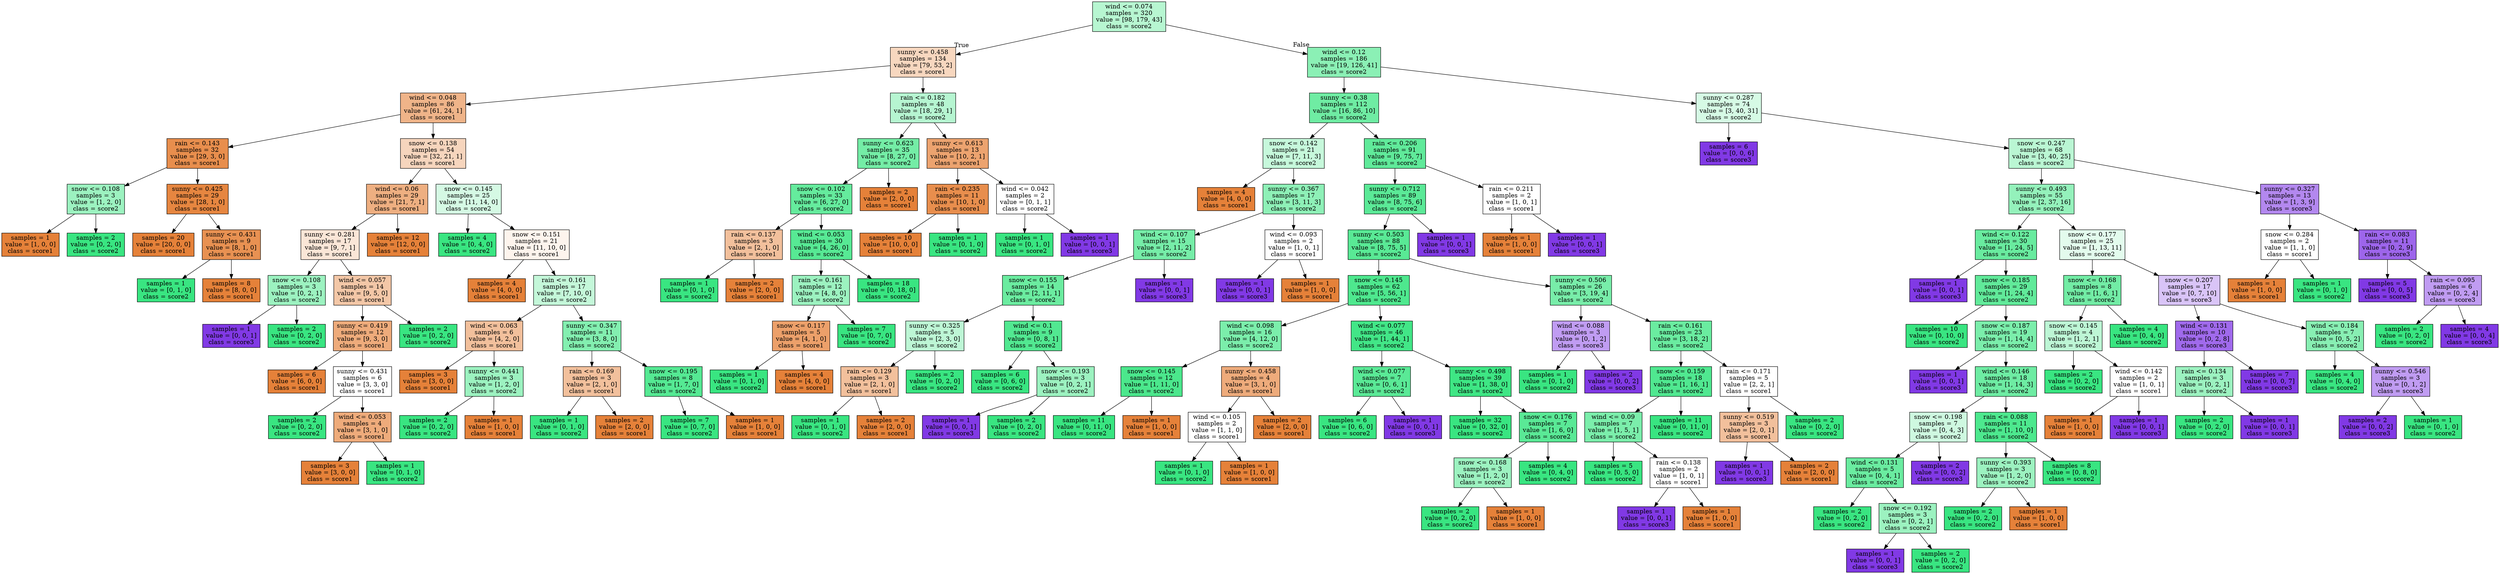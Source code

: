 digraph Tree {
node [shape=box, style="filled", color="black"] ;
0 [label="wind <= 0.074\nsamples = 320\nvalue = [98, 179, 43]\nclass = score2", fillcolor="#b7f6d1"] ;
1 [label="sunny <= 0.458\nsamples = 134\nvalue = [79, 53, 2]\nclass = score1", fillcolor="#f7d7bf"] ;
0 -> 1 [labeldistance=2.5, labelangle=45, headlabel="True"] ;
2 [label="wind <= 0.048\nsamples = 86\nvalue = [61, 24, 1]\nclass = score1", fillcolor="#efb489"] ;
1 -> 2 ;
3 [label="rain <= 0.143\nsamples = 32\nvalue = [29, 3, 0]\nclass = score1", fillcolor="#e88e4d"] ;
2 -> 3 ;
4 [label="snow <= 0.108\nsamples = 3\nvalue = [1, 2, 0]\nclass = score2", fillcolor="#9cf2c0"] ;
3 -> 4 ;
5 [label="samples = 1\nvalue = [1, 0, 0]\nclass = score1", fillcolor="#e58139"] ;
4 -> 5 ;
6 [label="samples = 2\nvalue = [0, 2, 0]\nclass = score2", fillcolor="#39e581"] ;
4 -> 6 ;
7 [label="sunny <= 0.425\nsamples = 29\nvalue = [28, 1, 0]\nclass = score1", fillcolor="#e68640"] ;
3 -> 7 ;
8 [label="samples = 20\nvalue = [20, 0, 0]\nclass = score1", fillcolor="#e58139"] ;
7 -> 8 ;
9 [label="sunny <= 0.431\nsamples = 9\nvalue = [8, 1, 0]\nclass = score1", fillcolor="#e89152"] ;
7 -> 9 ;
10 [label="samples = 1\nvalue = [0, 1, 0]\nclass = score2", fillcolor="#39e581"] ;
9 -> 10 ;
11 [label="samples = 8\nvalue = [8, 0, 0]\nclass = score1", fillcolor="#e58139"] ;
9 -> 11 ;
12 [label="snow <= 0.138\nsamples = 54\nvalue = [32, 21, 1]\nclass = score1", fillcolor="#f6d5bd"] ;
2 -> 12 ;
13 [label="wind <= 0.06\nsamples = 29\nvalue = [21, 7, 1]\nclass = score1", fillcolor="#eeaf81"] ;
12 -> 13 ;
14 [label="sunny <= 0.281\nsamples = 17\nvalue = [9, 7, 1]\nclass = score1", fillcolor="#fae6d7"] ;
13 -> 14 ;
15 [label="snow <= 0.108\nsamples = 3\nvalue = [0, 2, 1]\nclass = score2", fillcolor="#9cf2c0"] ;
14 -> 15 ;
16 [label="samples = 1\nvalue = [0, 0, 1]\nclass = score3", fillcolor="#8139e5"] ;
15 -> 16 ;
17 [label="samples = 2\nvalue = [0, 2, 0]\nclass = score2", fillcolor="#39e581"] ;
15 -> 17 ;
18 [label="wind <= 0.057\nsamples = 14\nvalue = [9, 5, 0]\nclass = score1", fillcolor="#f3c7a7"] ;
14 -> 18 ;
19 [label="sunny <= 0.419\nsamples = 12\nvalue = [9, 3, 0]\nclass = score1", fillcolor="#eeab7b"] ;
18 -> 19 ;
20 [label="samples = 6\nvalue = [6, 0, 0]\nclass = score1", fillcolor="#e58139"] ;
19 -> 20 ;
21 [label="sunny <= 0.431\nsamples = 6\nvalue = [3, 3, 0]\nclass = score1", fillcolor="#ffffff"] ;
19 -> 21 ;
22 [label="samples = 2\nvalue = [0, 2, 0]\nclass = score2", fillcolor="#39e581"] ;
21 -> 22 ;
23 [label="wind <= 0.053\nsamples = 4\nvalue = [3, 1, 0]\nclass = score1", fillcolor="#eeab7b"] ;
21 -> 23 ;
24 [label="samples = 3\nvalue = [3, 0, 0]\nclass = score1", fillcolor="#e58139"] ;
23 -> 24 ;
25 [label="samples = 1\nvalue = [0, 1, 0]\nclass = score2", fillcolor="#39e581"] ;
23 -> 25 ;
26 [label="samples = 2\nvalue = [0, 2, 0]\nclass = score2", fillcolor="#39e581"] ;
18 -> 26 ;
27 [label="samples = 12\nvalue = [12, 0, 0]\nclass = score1", fillcolor="#e58139"] ;
13 -> 27 ;
28 [label="snow <= 0.145\nsamples = 25\nvalue = [11, 14, 0]\nclass = score2", fillcolor="#d5f9e4"] ;
12 -> 28 ;
29 [label="samples = 4\nvalue = [0, 4, 0]\nclass = score2", fillcolor="#39e581"] ;
28 -> 29 ;
30 [label="snow <= 0.151\nsamples = 21\nvalue = [11, 10, 0]\nclass = score1", fillcolor="#fdf4ed"] ;
28 -> 30 ;
31 [label="samples = 4\nvalue = [4, 0, 0]\nclass = score1", fillcolor="#e58139"] ;
30 -> 31 ;
32 [label="rain <= 0.161\nsamples = 17\nvalue = [7, 10, 0]\nclass = score2", fillcolor="#c4f7d9"] ;
30 -> 32 ;
33 [label="wind <= 0.063\nsamples = 6\nvalue = [4, 2, 0]\nclass = score1", fillcolor="#f2c09c"] ;
32 -> 33 ;
34 [label="samples = 3\nvalue = [3, 0, 0]\nclass = score1", fillcolor="#e58139"] ;
33 -> 34 ;
35 [label="sunny <= 0.441\nsamples = 3\nvalue = [1, 2, 0]\nclass = score2", fillcolor="#9cf2c0"] ;
33 -> 35 ;
36 [label="samples = 2\nvalue = [0, 2, 0]\nclass = score2", fillcolor="#39e581"] ;
35 -> 36 ;
37 [label="samples = 1\nvalue = [1, 0, 0]\nclass = score1", fillcolor="#e58139"] ;
35 -> 37 ;
38 [label="sunny <= 0.347\nsamples = 11\nvalue = [3, 8, 0]\nclass = score2", fillcolor="#83efb0"] ;
32 -> 38 ;
39 [label="rain <= 0.169\nsamples = 3\nvalue = [2, 1, 0]\nclass = score1", fillcolor="#f2c09c"] ;
38 -> 39 ;
40 [label="samples = 1\nvalue = [0, 1, 0]\nclass = score2", fillcolor="#39e581"] ;
39 -> 40 ;
41 [label="samples = 2\nvalue = [2, 0, 0]\nclass = score1", fillcolor="#e58139"] ;
39 -> 41 ;
42 [label="snow <= 0.195\nsamples = 8\nvalue = [1, 7, 0]\nclass = score2", fillcolor="#55e993"] ;
38 -> 42 ;
43 [label="samples = 7\nvalue = [0, 7, 0]\nclass = score2", fillcolor="#39e581"] ;
42 -> 43 ;
44 [label="samples = 1\nvalue = [1, 0, 0]\nclass = score1", fillcolor="#e58139"] ;
42 -> 44 ;
45 [label="rain <= 0.182\nsamples = 48\nvalue = [18, 29, 1]\nclass = score2", fillcolor="#b6f5d1"] ;
1 -> 45 ;
46 [label="sunny <= 0.623\nsamples = 35\nvalue = [8, 27, 0]\nclass = score2", fillcolor="#74eda6"] ;
45 -> 46 ;
47 [label="snow <= 0.102\nsamples = 33\nvalue = [6, 27, 0]\nclass = score2", fillcolor="#65eb9d"] ;
46 -> 47 ;
48 [label="rain <= 0.137\nsamples = 3\nvalue = [2, 1, 0]\nclass = score1", fillcolor="#f2c09c"] ;
47 -> 48 ;
49 [label="samples = 1\nvalue = [0, 1, 0]\nclass = score2", fillcolor="#39e581"] ;
48 -> 49 ;
50 [label="samples = 2\nvalue = [2, 0, 0]\nclass = score1", fillcolor="#e58139"] ;
48 -> 50 ;
51 [label="wind <= 0.053\nsamples = 30\nvalue = [4, 26, 0]\nclass = score2", fillcolor="#57e994"] ;
47 -> 51 ;
52 [label="rain <= 0.161\nsamples = 12\nvalue = [4, 8, 0]\nclass = score2", fillcolor="#9cf2c0"] ;
51 -> 52 ;
53 [label="snow <= 0.117\nsamples = 5\nvalue = [4, 1, 0]\nclass = score1", fillcolor="#eca06a"] ;
52 -> 53 ;
54 [label="samples = 1\nvalue = [0, 1, 0]\nclass = score2", fillcolor="#39e581"] ;
53 -> 54 ;
55 [label="samples = 4\nvalue = [4, 0, 0]\nclass = score1", fillcolor="#e58139"] ;
53 -> 55 ;
56 [label="samples = 7\nvalue = [0, 7, 0]\nclass = score2", fillcolor="#39e581"] ;
52 -> 56 ;
57 [label="samples = 18\nvalue = [0, 18, 0]\nclass = score2", fillcolor="#39e581"] ;
51 -> 57 ;
58 [label="samples = 2\nvalue = [2, 0, 0]\nclass = score1", fillcolor="#e58139"] ;
46 -> 58 ;
59 [label="sunny <= 0.613\nsamples = 13\nvalue = [10, 2, 1]\nclass = score1", fillcolor="#eca36f"] ;
45 -> 59 ;
60 [label="rain <= 0.235\nsamples = 11\nvalue = [10, 1, 0]\nclass = score1", fillcolor="#e88e4d"] ;
59 -> 60 ;
61 [label="samples = 10\nvalue = [10, 0, 0]\nclass = score1", fillcolor="#e58139"] ;
60 -> 61 ;
62 [label="samples = 1\nvalue = [0, 1, 0]\nclass = score2", fillcolor="#39e581"] ;
60 -> 62 ;
63 [label="wind <= 0.042\nsamples = 2\nvalue = [0, 1, 1]\nclass = score2", fillcolor="#ffffff"] ;
59 -> 63 ;
64 [label="samples = 1\nvalue = [0, 1, 0]\nclass = score2", fillcolor="#39e581"] ;
63 -> 64 ;
65 [label="samples = 1\nvalue = [0, 0, 1]\nclass = score3", fillcolor="#8139e5"] ;
63 -> 65 ;
66 [label="wind <= 0.12\nsamples = 186\nvalue = [19, 126, 41]\nclass = score2", fillcolor="#8bf0b5"] ;
0 -> 66 [labeldistance=2.5, labelangle=-45, headlabel="False"] ;
67 [label="sunny <= 0.38\nsamples = 112\nvalue = [16, 86, 10]\nclass = score2", fillcolor="#6feca3"] ;
66 -> 67 ;
68 [label="snow <= 0.142\nsamples = 21\nvalue = [7, 11, 3]\nclass = score2", fillcolor="#c6f8db"] ;
67 -> 68 ;
69 [label="samples = 4\nvalue = [4, 0, 0]\nclass = score1", fillcolor="#e58139"] ;
68 -> 69 ;
70 [label="sunny <= 0.367\nsamples = 17\nvalue = [3, 11, 3]\nclass = score2", fillcolor="#8ef0b7"] ;
68 -> 70 ;
71 [label="wind <= 0.107\nsamples = 15\nvalue = [2, 11, 2]\nclass = score2", fillcolor="#76eda8"] ;
70 -> 71 ;
72 [label="snow <= 0.155\nsamples = 14\nvalue = [2, 11, 1]\nclass = score2", fillcolor="#6beca0"] ;
71 -> 72 ;
73 [label="sunny <= 0.325\nsamples = 5\nvalue = [2, 3, 0]\nclass = score2", fillcolor="#bdf6d5"] ;
72 -> 73 ;
74 [label="rain <= 0.129\nsamples = 3\nvalue = [2, 1, 0]\nclass = score1", fillcolor="#f2c09c"] ;
73 -> 74 ;
75 [label="samples = 1\nvalue = [0, 1, 0]\nclass = score2", fillcolor="#39e581"] ;
74 -> 75 ;
76 [label="samples = 2\nvalue = [2, 0, 0]\nclass = score1", fillcolor="#e58139"] ;
74 -> 76 ;
77 [label="samples = 2\nvalue = [0, 2, 0]\nclass = score2", fillcolor="#39e581"] ;
73 -> 77 ;
78 [label="wind <= 0.1\nsamples = 9\nvalue = [0, 8, 1]\nclass = score2", fillcolor="#52e891"] ;
72 -> 78 ;
79 [label="samples = 6\nvalue = [0, 6, 0]\nclass = score2", fillcolor="#39e581"] ;
78 -> 79 ;
80 [label="snow <= 0.193\nsamples = 3\nvalue = [0, 2, 1]\nclass = score2", fillcolor="#9cf2c0"] ;
78 -> 80 ;
81 [label="samples = 1\nvalue = [0, 0, 1]\nclass = score3", fillcolor="#8139e5"] ;
80 -> 81 ;
82 [label="samples = 2\nvalue = [0, 2, 0]\nclass = score2", fillcolor="#39e581"] ;
80 -> 82 ;
83 [label="samples = 1\nvalue = [0, 0, 1]\nclass = score3", fillcolor="#8139e5"] ;
71 -> 83 ;
84 [label="wind <= 0.093\nsamples = 2\nvalue = [1, 0, 1]\nclass = score1", fillcolor="#ffffff"] ;
70 -> 84 ;
85 [label="samples = 1\nvalue = [0, 0, 1]\nclass = score3", fillcolor="#8139e5"] ;
84 -> 85 ;
86 [label="samples = 1\nvalue = [1, 0, 0]\nclass = score1", fillcolor="#e58139"] ;
84 -> 86 ;
87 [label="rain <= 0.206\nsamples = 91\nvalue = [9, 75, 7]\nclass = score2", fillcolor="#60ea9a"] ;
67 -> 87 ;
88 [label="sunny <= 0.712\nsamples = 89\nvalue = [8, 75, 6]\nclass = score2", fillcolor="#5be997"] ;
87 -> 88 ;
89 [label="sunny <= 0.503\nsamples = 88\nvalue = [8, 75, 5]\nclass = score2", fillcolor="#59e995"] ;
88 -> 89 ;
90 [label="snow <= 0.145\nsamples = 62\nvalue = [5, 56, 1]\nclass = score2", fillcolor="#4ee88e"] ;
89 -> 90 ;
91 [label="wind <= 0.098\nsamples = 16\nvalue = [4, 12, 0]\nclass = score2", fillcolor="#7beeab"] ;
90 -> 91 ;
92 [label="snow <= 0.145\nsamples = 12\nvalue = [1, 11, 0]\nclass = score2", fillcolor="#4be78c"] ;
91 -> 92 ;
93 [label="samples = 11\nvalue = [0, 11, 0]\nclass = score2", fillcolor="#39e581"] ;
92 -> 93 ;
94 [label="samples = 1\nvalue = [1, 0, 0]\nclass = score1", fillcolor="#e58139"] ;
92 -> 94 ;
95 [label="sunny <= 0.458\nsamples = 4\nvalue = [3, 1, 0]\nclass = score1", fillcolor="#eeab7b"] ;
91 -> 95 ;
96 [label="wind <= 0.105\nsamples = 2\nvalue = [1, 1, 0]\nclass = score1", fillcolor="#ffffff"] ;
95 -> 96 ;
97 [label="samples = 1\nvalue = [0, 1, 0]\nclass = score2", fillcolor="#39e581"] ;
96 -> 97 ;
98 [label="samples = 1\nvalue = [1, 0, 0]\nclass = score1", fillcolor="#e58139"] ;
96 -> 98 ;
99 [label="samples = 2\nvalue = [2, 0, 0]\nclass = score1", fillcolor="#e58139"] ;
95 -> 99 ;
100 [label="wind <= 0.077\nsamples = 46\nvalue = [1, 44, 1]\nclass = score2", fillcolor="#42e687"] ;
90 -> 100 ;
101 [label="wind <= 0.077\nsamples = 7\nvalue = [0, 6, 1]\nclass = score2", fillcolor="#5ae996"] ;
100 -> 101 ;
102 [label="samples = 6\nvalue = [0, 6, 0]\nclass = score2", fillcolor="#39e581"] ;
101 -> 102 ;
103 [label="samples = 1\nvalue = [0, 0, 1]\nclass = score3", fillcolor="#8139e5"] ;
101 -> 103 ;
104 [label="sunny <= 0.498\nsamples = 39\nvalue = [1, 38, 0]\nclass = score2", fillcolor="#3ee684"] ;
100 -> 104 ;
105 [label="samples = 32\nvalue = [0, 32, 0]\nclass = score2", fillcolor="#39e581"] ;
104 -> 105 ;
106 [label="snow <= 0.176\nsamples = 7\nvalue = [1, 6, 0]\nclass = score2", fillcolor="#5ae996"] ;
104 -> 106 ;
107 [label="snow <= 0.168\nsamples = 3\nvalue = [1, 2, 0]\nclass = score2", fillcolor="#9cf2c0"] ;
106 -> 107 ;
108 [label="samples = 2\nvalue = [0, 2, 0]\nclass = score2", fillcolor="#39e581"] ;
107 -> 108 ;
109 [label="samples = 1\nvalue = [1, 0, 0]\nclass = score1", fillcolor="#e58139"] ;
107 -> 109 ;
110 [label="samples = 4\nvalue = [0, 4, 0]\nclass = score2", fillcolor="#39e581"] ;
106 -> 110 ;
111 [label="sunny <= 0.506\nsamples = 26\nvalue = [3, 19, 4]\nclass = score2", fillcolor="#78eda9"] ;
89 -> 111 ;
112 [label="wind <= 0.088\nsamples = 3\nvalue = [0, 1, 2]\nclass = score3", fillcolor="#c09cf2"] ;
111 -> 112 ;
113 [label="samples = 1\nvalue = [0, 1, 0]\nclass = score2", fillcolor="#39e581"] ;
112 -> 113 ;
114 [label="samples = 2\nvalue = [0, 0, 2]\nclass = score3", fillcolor="#8139e5"] ;
112 -> 114 ;
115 [label="rain <= 0.161\nsamples = 23\nvalue = [3, 18, 2]\nclass = score2", fillcolor="#6aeca0"] ;
111 -> 115 ;
116 [label="snow <= 0.159\nsamples = 18\nvalue = [1, 16, 1]\nclass = score2", fillcolor="#50e890"] ;
115 -> 116 ;
117 [label="wind <= 0.09\nsamples = 7\nvalue = [1, 5, 1]\nclass = score2", fillcolor="#7beeab"] ;
116 -> 117 ;
118 [label="samples = 5\nvalue = [0, 5, 0]\nclass = score2", fillcolor="#39e581"] ;
117 -> 118 ;
119 [label="rain <= 0.138\nsamples = 2\nvalue = [1, 0, 1]\nclass = score1", fillcolor="#ffffff"] ;
117 -> 119 ;
120 [label="samples = 1\nvalue = [0, 0, 1]\nclass = score3", fillcolor="#8139e5"] ;
119 -> 120 ;
121 [label="samples = 1\nvalue = [1, 0, 0]\nclass = score1", fillcolor="#e58139"] ;
119 -> 121 ;
122 [label="samples = 11\nvalue = [0, 11, 0]\nclass = score2", fillcolor="#39e581"] ;
116 -> 122 ;
123 [label="rain <= 0.171\nsamples = 5\nvalue = [2, 2, 1]\nclass = score1", fillcolor="#ffffff"] ;
115 -> 123 ;
124 [label="sunny <= 0.519\nsamples = 3\nvalue = [2, 0, 1]\nclass = score1", fillcolor="#f2c09c"] ;
123 -> 124 ;
125 [label="samples = 1\nvalue = [0, 0, 1]\nclass = score3", fillcolor="#8139e5"] ;
124 -> 125 ;
126 [label="samples = 2\nvalue = [2, 0, 0]\nclass = score1", fillcolor="#e58139"] ;
124 -> 126 ;
127 [label="samples = 2\nvalue = [0, 2, 0]\nclass = score2", fillcolor="#39e581"] ;
123 -> 127 ;
128 [label="samples = 1\nvalue = [0, 0, 1]\nclass = score3", fillcolor="#8139e5"] ;
88 -> 128 ;
129 [label="rain <= 0.211\nsamples = 2\nvalue = [1, 0, 1]\nclass = score1", fillcolor="#ffffff"] ;
87 -> 129 ;
130 [label="samples = 1\nvalue = [1, 0, 0]\nclass = score1", fillcolor="#e58139"] ;
129 -> 130 ;
131 [label="samples = 1\nvalue = [0, 0, 1]\nclass = score3", fillcolor="#8139e5"] ;
129 -> 131 ;
132 [label="sunny <= 0.287\nsamples = 74\nvalue = [3, 40, 31]\nclass = score2", fillcolor="#d6fae5"] ;
66 -> 132 ;
133 [label="samples = 6\nvalue = [0, 0, 6]\nclass = score3", fillcolor="#8139e5"] ;
132 -> 133 ;
134 [label="snow <= 0.247\nsamples = 68\nvalue = [3, 40, 25]\nclass = score2", fillcolor="#baf6d3"] ;
132 -> 134 ;
135 [label="sunny <= 0.493\nsamples = 55\nvalue = [2, 37, 16]\nclass = score2", fillcolor="#94f1bb"] ;
134 -> 135 ;
136 [label="wind <= 0.122\nsamples = 30\nvalue = [1, 24, 5]\nclass = score2", fillcolor="#69eb9f"] ;
135 -> 136 ;
137 [label="samples = 1\nvalue = [0, 0, 1]\nclass = score3", fillcolor="#8139e5"] ;
136 -> 137 ;
138 [label="snow <= 0.185\nsamples = 29\nvalue = [1, 24, 4]\nclass = score2", fillcolor="#61ea9a"] ;
136 -> 138 ;
139 [label="samples = 10\nvalue = [0, 10, 0]\nclass = score2", fillcolor="#39e581"] ;
138 -> 139 ;
140 [label="snow <= 0.187\nsamples = 19\nvalue = [1, 14, 4]\nclass = score2", fillcolor="#7beeab"] ;
138 -> 140 ;
141 [label="samples = 1\nvalue = [0, 0, 1]\nclass = score3", fillcolor="#8139e5"] ;
140 -> 141 ;
142 [label="wind <= 0.146\nsamples = 18\nvalue = [1, 14, 3]\nclass = score2", fillcolor="#6eeca3"] ;
140 -> 142 ;
143 [label="snow <= 0.198\nsamples = 7\nvalue = [0, 4, 3]\nclass = score2", fillcolor="#cef8e0"] ;
142 -> 143 ;
144 [label="wind <= 0.131\nsamples = 5\nvalue = [0, 4, 1]\nclass = score2", fillcolor="#6aeca0"] ;
143 -> 144 ;
145 [label="samples = 2\nvalue = [0, 2, 0]\nclass = score2", fillcolor="#39e581"] ;
144 -> 145 ;
146 [label="snow <= 0.192\nsamples = 3\nvalue = [0, 2, 1]\nclass = score2", fillcolor="#9cf2c0"] ;
144 -> 146 ;
147 [label="samples = 1\nvalue = [0, 0, 1]\nclass = score3", fillcolor="#8139e5"] ;
146 -> 147 ;
148 [label="samples = 2\nvalue = [0, 2, 0]\nclass = score2", fillcolor="#39e581"] ;
146 -> 148 ;
149 [label="samples = 2\nvalue = [0, 0, 2]\nclass = score3", fillcolor="#8139e5"] ;
143 -> 149 ;
150 [label="rain <= 0.088\nsamples = 11\nvalue = [1, 10, 0]\nclass = score2", fillcolor="#4de88e"] ;
142 -> 150 ;
151 [label="sunny <= 0.393\nsamples = 3\nvalue = [1, 2, 0]\nclass = score2", fillcolor="#9cf2c0"] ;
150 -> 151 ;
152 [label="samples = 2\nvalue = [0, 2, 0]\nclass = score2", fillcolor="#39e581"] ;
151 -> 152 ;
153 [label="samples = 1\nvalue = [1, 0, 0]\nclass = score1", fillcolor="#e58139"] ;
151 -> 153 ;
154 [label="samples = 8\nvalue = [0, 8, 0]\nclass = score2", fillcolor="#39e581"] ;
150 -> 154 ;
155 [label="snow <= 0.177\nsamples = 25\nvalue = [1, 13, 11]\nclass = score2", fillcolor="#e3fbed"] ;
135 -> 155 ;
156 [label="snow <= 0.168\nsamples = 8\nvalue = [1, 6, 1]\nclass = score2", fillcolor="#72eca5"] ;
155 -> 156 ;
157 [label="snow <= 0.145\nsamples = 4\nvalue = [1, 2, 1]\nclass = score2", fillcolor="#bdf6d5"] ;
156 -> 157 ;
158 [label="samples = 2\nvalue = [0, 2, 0]\nclass = score2", fillcolor="#39e581"] ;
157 -> 158 ;
159 [label="wind <= 0.142\nsamples = 2\nvalue = [1, 0, 1]\nclass = score1", fillcolor="#ffffff"] ;
157 -> 159 ;
160 [label="samples = 1\nvalue = [1, 0, 0]\nclass = score1", fillcolor="#e58139"] ;
159 -> 160 ;
161 [label="samples = 1\nvalue = [0, 0, 1]\nclass = score3", fillcolor="#8139e5"] ;
159 -> 161 ;
162 [label="samples = 4\nvalue = [0, 4, 0]\nclass = score2", fillcolor="#39e581"] ;
156 -> 162 ;
163 [label="snow <= 0.207\nsamples = 17\nvalue = [0, 7, 10]\nclass = score3", fillcolor="#d9c4f7"] ;
155 -> 163 ;
164 [label="wind <= 0.131\nsamples = 10\nvalue = [0, 2, 8]\nclass = score3", fillcolor="#a06aec"] ;
163 -> 164 ;
165 [label="rain <= 0.134\nsamples = 3\nvalue = [0, 2, 1]\nclass = score2", fillcolor="#9cf2c0"] ;
164 -> 165 ;
166 [label="samples = 2\nvalue = [0, 2, 0]\nclass = score2", fillcolor="#39e581"] ;
165 -> 166 ;
167 [label="samples = 1\nvalue = [0, 0, 1]\nclass = score3", fillcolor="#8139e5"] ;
165 -> 167 ;
168 [label="samples = 7\nvalue = [0, 0, 7]\nclass = score3", fillcolor="#8139e5"] ;
164 -> 168 ;
169 [label="wind <= 0.184\nsamples = 7\nvalue = [0, 5, 2]\nclass = score2", fillcolor="#88efb3"] ;
163 -> 169 ;
170 [label="samples = 4\nvalue = [0, 4, 0]\nclass = score2", fillcolor="#39e581"] ;
169 -> 170 ;
171 [label="sunny <= 0.546\nsamples = 3\nvalue = [0, 1, 2]\nclass = score3", fillcolor="#c09cf2"] ;
169 -> 171 ;
172 [label="samples = 2\nvalue = [0, 0, 2]\nclass = score3", fillcolor="#8139e5"] ;
171 -> 172 ;
173 [label="samples = 1\nvalue = [0, 1, 0]\nclass = score2", fillcolor="#39e581"] ;
171 -> 173 ;
174 [label="sunny <= 0.327\nsamples = 13\nvalue = [1, 3, 9]\nclass = score3", fillcolor="#b388ef"] ;
134 -> 174 ;
175 [label="snow <= 0.284\nsamples = 2\nvalue = [1, 1, 0]\nclass = score1", fillcolor="#ffffff"] ;
174 -> 175 ;
176 [label="samples = 1\nvalue = [1, 0, 0]\nclass = score1", fillcolor="#e58139"] ;
175 -> 176 ;
177 [label="samples = 1\nvalue = [0, 1, 0]\nclass = score2", fillcolor="#39e581"] ;
175 -> 177 ;
178 [label="rain <= 0.083\nsamples = 11\nvalue = [0, 2, 9]\nclass = score3", fillcolor="#9d65eb"] ;
174 -> 178 ;
179 [label="samples = 5\nvalue = [0, 0, 5]\nclass = score3", fillcolor="#8139e5"] ;
178 -> 179 ;
180 [label="rain <= 0.095\nsamples = 6\nvalue = [0, 2, 4]\nclass = score3", fillcolor="#c09cf2"] ;
178 -> 180 ;
181 [label="samples = 2\nvalue = [0, 2, 0]\nclass = score2", fillcolor="#39e581"] ;
180 -> 181 ;
182 [label="samples = 4\nvalue = [0, 0, 4]\nclass = score3", fillcolor="#8139e5"] ;
180 -> 182 ;
}